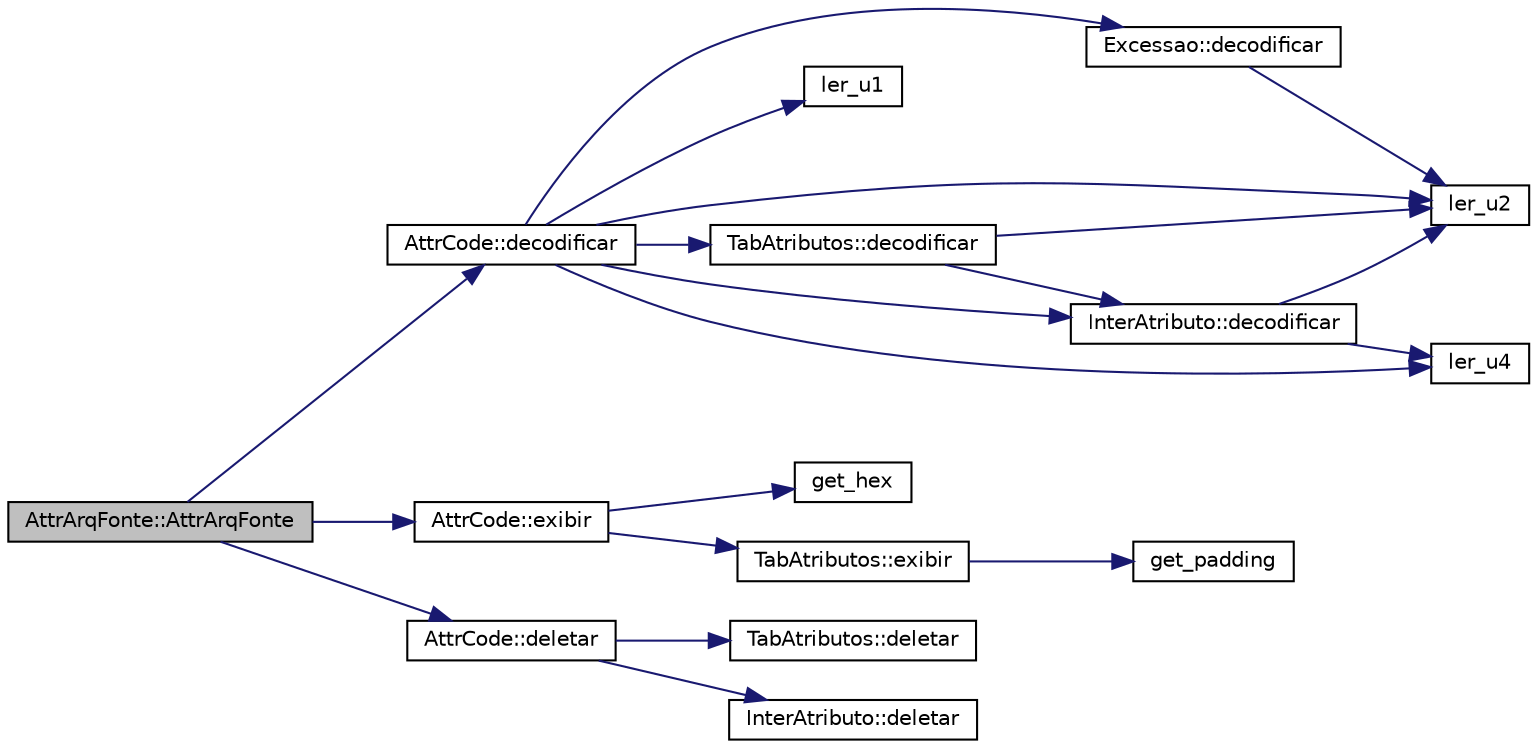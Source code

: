 digraph "AttrArqFonte::AttrArqFonte"
{
  edge [fontname="Helvetica",fontsize="10",labelfontname="Helvetica",labelfontsize="10"];
  node [fontname="Helvetica",fontsize="10",shape=record];
  rankdir="LR";
  Node0 [label="AttrArqFonte::AttrArqFonte",height=0.2,width=0.4,color="black", fillcolor="grey75", style="filled", fontcolor="black"];
  Node0 -> Node1 [color="midnightblue",fontsize="10",style="solid",fontname="Helvetica"];
  Node1 [label="AttrCode::decodificar",height=0.2,width=0.4,color="black", fillcolor="white", style="filled",URL="$class_attr_code.html#a986a3c8407f8cd3a13a0bf2260b1ffca",tooltip="Decodificador do arquivo binário .class para o atributo <>, extraindo todos os seus campos..."];
  Node1 -> Node2 [color="midnightblue",fontsize="10",style="solid",fontname="Helvetica"];
  Node2 [label="InterAtributo::decodificar",height=0.2,width=0.4,color="black", fillcolor="white", style="filled",URL="$class_inter_atributo.html#a91ed2a4ee96bb6a0d248c56e1a02c84d",tooltip="Decodificador do arquivo binário .class para um atributo, extraindo todos os seus campos específicos..."];
  Node2 -> Node3 [color="midnightblue",fontsize="10",style="solid",fontname="Helvetica"];
  Node3 [label="ler_u2",height=0.2,width=0.4,color="black", fillcolor="white", style="filled",URL="$_arquivos_8hpp.html#a03c0b303e6ae10d2faa53a91ca574aa0",tooltip="Leitura de 2 bytes de um arquivo, considerado como binário. "];
  Node2 -> Node4 [color="midnightblue",fontsize="10",style="solid",fontname="Helvetica"];
  Node4 [label="ler_u4",height=0.2,width=0.4,color="black", fillcolor="white", style="filled",URL="$_arquivos_8hpp.html#a4ec5f26aa79c35415ffc7955566d8ac6",tooltip="Leitura de 4 bytes de um arquivo, considerado como binário. "];
  Node1 -> Node3 [color="midnightblue",fontsize="10",style="solid",fontname="Helvetica"];
  Node1 -> Node4 [color="midnightblue",fontsize="10",style="solid",fontname="Helvetica"];
  Node1 -> Node5 [color="midnightblue",fontsize="10",style="solid",fontname="Helvetica"];
  Node5 [label="ler_u1",height=0.2,width=0.4,color="black", fillcolor="white", style="filled",URL="$_arquivos_8hpp.html#acb1c5d428b9c780736056cab1dd45242",tooltip="Leitura de 1 byte de um arquivo, considerado como binário. "];
  Node1 -> Node6 [color="midnightblue",fontsize="10",style="solid",fontname="Helvetica"];
  Node6 [label="Excessao::decodificar",height=0.2,width=0.4,color="black", fillcolor="white", style="filled",URL="$class_excessao.html#af9a9cea3951d8a72c283512c4b2a2b6e",tooltip="Decodificador do arquivo binário .class para uma excessão, extraindo todos os seus campos..."];
  Node6 -> Node3 [color="midnightblue",fontsize="10",style="solid",fontname="Helvetica"];
  Node1 -> Node7 [color="midnightblue",fontsize="10",style="solid",fontname="Helvetica"];
  Node7 [label="TabAtributos::decodificar",height=0.2,width=0.4,color="black", fillcolor="white", style="filled",URL="$class_tab_atributos.html#abe76c6a2c6d30284aba6fb9de2f05437",tooltip="Decodificador do arquivo binário .class para a tabela de atributos. "];
  Node7 -> Node3 [color="midnightblue",fontsize="10",style="solid",fontname="Helvetica"];
  Node7 -> Node2 [color="midnightblue",fontsize="10",style="solid",fontname="Helvetica"];
  Node0 -> Node8 [color="midnightblue",fontsize="10",style="solid",fontname="Helvetica"];
  Node8 [label="AttrCode::exibir",height=0.2,width=0.4,color="black", fillcolor="white", style="filled",URL="$class_attr_code.html#a8c03ddf700ba3c6a22518e1b700615d2",tooltip="Exibição do atributo <> na saída padrão, conhecendo-se a tabela de símbolos do arquivo corrente..."];
  Node8 -> Node9 [color="midnightblue",fontsize="10",style="solid",fontname="Helvetica"];
  Node9 [label="get_hex",height=0.2,width=0.4,color="black", fillcolor="white", style="filled",URL="$_arquivos_8hpp.html#a7a7638c7b0fe45eed3bc5574949c1858",tooltip="Recuperação da representação em hexadecimal de um número de 1 byte. "];
  Node8 -> Node10 [color="midnightblue",fontsize="10",style="solid",fontname="Helvetica"];
  Node10 [label="TabAtributos::exibir",height=0.2,width=0.4,color="black", fillcolor="white", style="filled",URL="$class_tab_atributos.html#a75160c5672309233b36ced5146b794f7",tooltip="Exibição da tabela na saída padrão com controle de tabulação. "];
  Node10 -> Node11 [color="midnightblue",fontsize="10",style="solid",fontname="Helvetica"];
  Node11 [label="get_padding",height=0.2,width=0.4,color="black", fillcolor="white", style="filled",URL="$_arquivos_8hpp.html#acae530d83a13e0d407569e117a35cec8",tooltip="Recuperação do padding a ser utilizado na numeração de tabelas, conforme as potências de 10..."];
  Node0 -> Node12 [color="midnightblue",fontsize="10",style="solid",fontname="Helvetica"];
  Node12 [label="AttrCode::deletar",height=0.2,width=0.4,color="black", fillcolor="white", style="filled",URL="$class_attr_code.html#a1768bfe574fe427204ce1420fe1a03c2",tooltip="Destrutor do atributo <> e suas dependências. "];
  Node12 -> Node13 [color="midnightblue",fontsize="10",style="solid",fontname="Helvetica"];
  Node13 [label="TabAtributos::deletar",height=0.2,width=0.4,color="black", fillcolor="white", style="filled",URL="$class_tab_atributos.html#a66b6fac3c5ec09d53c965fdd7a134207",tooltip="Destrutor da tabela e suas dependências. "];
  Node12 -> Node14 [color="midnightblue",fontsize="10",style="solid",fontname="Helvetica"];
  Node14 [label="InterAtributo::deletar",height=0.2,width=0.4,color="black", fillcolor="white", style="filled",URL="$class_inter_atributo.html#a65e1d2172c46f207e5ef406dd57ef06b",tooltip="Destrutor de um atributo e suas eventuais dependências. "];
}
